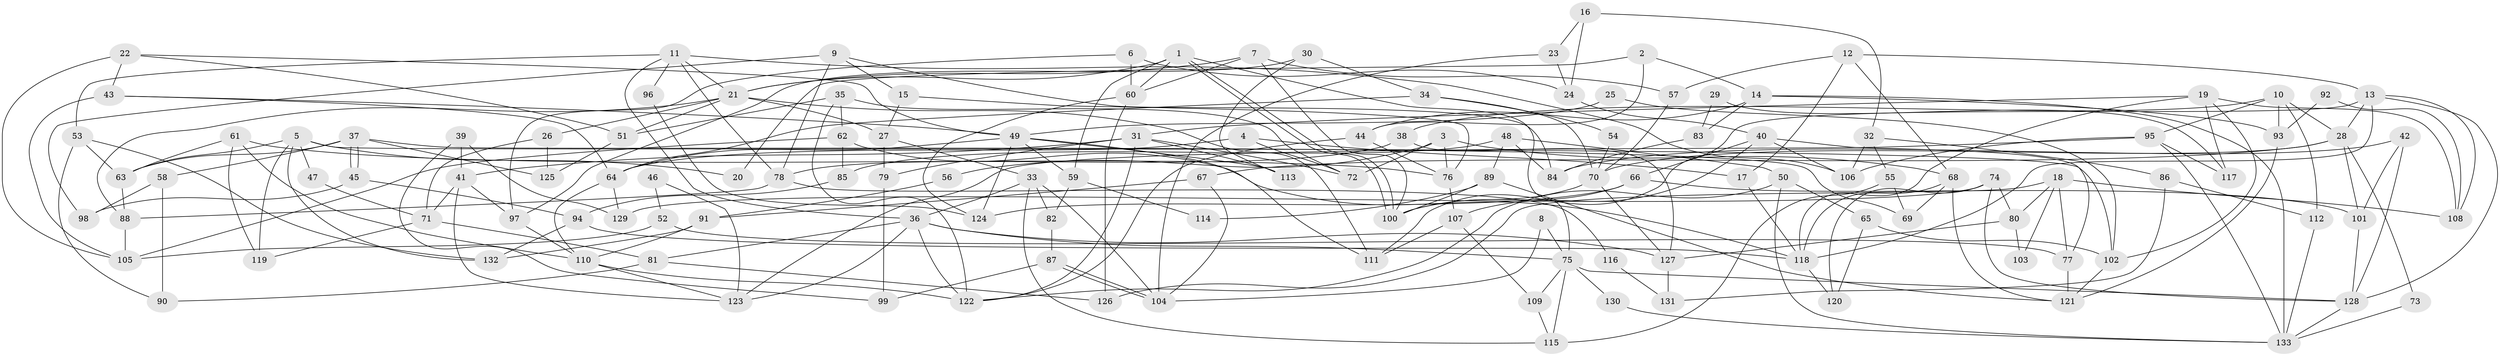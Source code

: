 // Generated by graph-tools (version 1.1) at 2025/02/03/09/25 03:02:02]
// undirected, 133 vertices, 266 edges
graph export_dot {
graph [start="1"]
  node [color=gray90,style=filled];
  1;
  2;
  3;
  4;
  5;
  6;
  7;
  8;
  9;
  10;
  11;
  12;
  13;
  14;
  15;
  16;
  17;
  18;
  19;
  20;
  21;
  22;
  23;
  24;
  25;
  26;
  27;
  28;
  29;
  30;
  31;
  32;
  33;
  34;
  35;
  36;
  37;
  38;
  39;
  40;
  41;
  42;
  43;
  44;
  45;
  46;
  47;
  48;
  49;
  50;
  51;
  52;
  53;
  54;
  55;
  56;
  57;
  58;
  59;
  60;
  61;
  62;
  63;
  64;
  65;
  66;
  67;
  68;
  69;
  70;
  71;
  72;
  73;
  74;
  75;
  76;
  77;
  78;
  79;
  80;
  81;
  82;
  83;
  84;
  85;
  86;
  87;
  88;
  89;
  90;
  91;
  92;
  93;
  94;
  95;
  96;
  97;
  98;
  99;
  100;
  101;
  102;
  103;
  104;
  105;
  106;
  107;
  108;
  109;
  110;
  111;
  112;
  113;
  114;
  115;
  116;
  117;
  118;
  119;
  120;
  121;
  122;
  123;
  124;
  125;
  126;
  127;
  128;
  129;
  130;
  131;
  132;
  133;
  1 -- 100;
  1 -- 100;
  1 -- 21;
  1 -- 59;
  1 -- 60;
  1 -- 75;
  2 -- 14;
  2 -- 44;
  2 -- 20;
  3 -- 68;
  3 -- 76;
  3 -- 56;
  3 -- 72;
  4 -- 17;
  4 -- 72;
  4 -- 64;
  5 -- 63;
  5 -- 119;
  5 -- 20;
  5 -- 47;
  5 -- 102;
  5 -- 132;
  6 -- 60;
  6 -- 97;
  6 -- 24;
  7 -- 21;
  7 -- 100;
  7 -- 57;
  7 -- 60;
  8 -- 75;
  8 -- 104;
  9 -- 15;
  9 -- 78;
  9 -- 84;
  9 -- 98;
  10 -- 95;
  10 -- 28;
  10 -- 38;
  10 -- 93;
  10 -- 112;
  11 -- 36;
  11 -- 21;
  11 -- 53;
  11 -- 78;
  11 -- 96;
  11 -- 106;
  12 -- 68;
  12 -- 57;
  12 -- 13;
  12 -- 17;
  13 -- 28;
  13 -- 108;
  13 -- 111;
  13 -- 118;
  13 -- 128;
  14 -- 93;
  14 -- 133;
  14 -- 44;
  14 -- 83;
  15 -- 76;
  15 -- 27;
  16 -- 24;
  16 -- 23;
  16 -- 32;
  17 -- 118;
  18 -- 126;
  18 -- 108;
  18 -- 77;
  18 -- 80;
  18 -- 103;
  19 -- 31;
  19 -- 118;
  19 -- 102;
  19 -- 108;
  19 -- 117;
  21 -- 88;
  21 -- 27;
  21 -- 26;
  21 -- 51;
  21 -- 111;
  22 -- 43;
  22 -- 49;
  22 -- 51;
  22 -- 105;
  23 -- 24;
  23 -- 104;
  24 -- 40;
  25 -- 49;
  25 -- 102;
  26 -- 125;
  26 -- 71;
  27 -- 33;
  27 -- 79;
  28 -- 101;
  28 -- 70;
  28 -- 67;
  28 -- 73;
  29 -- 83;
  29 -- 117;
  30 -- 113;
  30 -- 34;
  30 -- 97;
  31 -- 41;
  31 -- 72;
  31 -- 79;
  31 -- 113;
  31 -- 122;
  32 -- 106;
  32 -- 55;
  32 -- 86;
  33 -- 36;
  33 -- 115;
  33 -- 82;
  33 -- 104;
  34 -- 64;
  34 -- 70;
  34 -- 54;
  35 -- 51;
  35 -- 122;
  35 -- 62;
  35 -- 72;
  36 -- 122;
  36 -- 75;
  36 -- 81;
  36 -- 123;
  36 -- 127;
  37 -- 45;
  37 -- 45;
  37 -- 63;
  37 -- 58;
  37 -- 69;
  37 -- 125;
  38 -- 127;
  38 -- 78;
  39 -- 129;
  39 -- 41;
  39 -- 99;
  40 -- 66;
  40 -- 107;
  40 -- 77;
  40 -- 106;
  41 -- 97;
  41 -- 123;
  41 -- 71;
  42 -- 128;
  42 -- 101;
  42 -- 84;
  43 -- 64;
  43 -- 105;
  43 -- 49;
  44 -- 122;
  44 -- 76;
  45 -- 98;
  45 -- 94;
  46 -- 52;
  46 -- 123;
  47 -- 71;
  48 -- 84;
  48 -- 85;
  48 -- 50;
  48 -- 89;
  49 -- 111;
  49 -- 59;
  49 -- 64;
  49 -- 113;
  49 -- 124;
  50 -- 122;
  50 -- 65;
  50 -- 133;
  51 -- 125;
  52 -- 77;
  52 -- 105;
  53 -- 63;
  53 -- 90;
  53 -- 132;
  54 -- 70;
  55 -- 69;
  55 -- 115;
  56 -- 91;
  57 -- 70;
  58 -- 90;
  58 -- 98;
  59 -- 82;
  59 -- 114;
  60 -- 124;
  60 -- 126;
  61 -- 76;
  61 -- 110;
  61 -- 63;
  61 -- 119;
  62 -- 118;
  62 -- 85;
  62 -- 105;
  63 -- 88;
  64 -- 110;
  64 -- 129;
  65 -- 102;
  65 -- 120;
  66 -- 124;
  66 -- 100;
  66 -- 101;
  67 -- 104;
  67 -- 91;
  68 -- 118;
  68 -- 121;
  68 -- 69;
  70 -- 127;
  70 -- 100;
  71 -- 81;
  71 -- 119;
  73 -- 133;
  74 -- 128;
  74 -- 120;
  74 -- 80;
  74 -- 129;
  75 -- 128;
  75 -- 109;
  75 -- 115;
  75 -- 130;
  76 -- 107;
  77 -- 121;
  78 -- 88;
  78 -- 116;
  79 -- 99;
  80 -- 103;
  80 -- 127;
  81 -- 90;
  81 -- 126;
  82 -- 87;
  83 -- 84;
  85 -- 94;
  86 -- 112;
  86 -- 131;
  87 -- 104;
  87 -- 104;
  87 -- 99;
  88 -- 105;
  89 -- 121;
  89 -- 100;
  89 -- 114;
  91 -- 132;
  91 -- 110;
  92 -- 108;
  92 -- 93;
  93 -- 121;
  94 -- 132;
  94 -- 118;
  95 -- 123;
  95 -- 106;
  95 -- 117;
  95 -- 133;
  96 -- 124;
  97 -- 110;
  101 -- 128;
  102 -- 121;
  107 -- 109;
  107 -- 111;
  109 -- 115;
  110 -- 122;
  110 -- 123;
  112 -- 133;
  116 -- 131;
  118 -- 120;
  127 -- 131;
  128 -- 133;
  130 -- 133;
}
